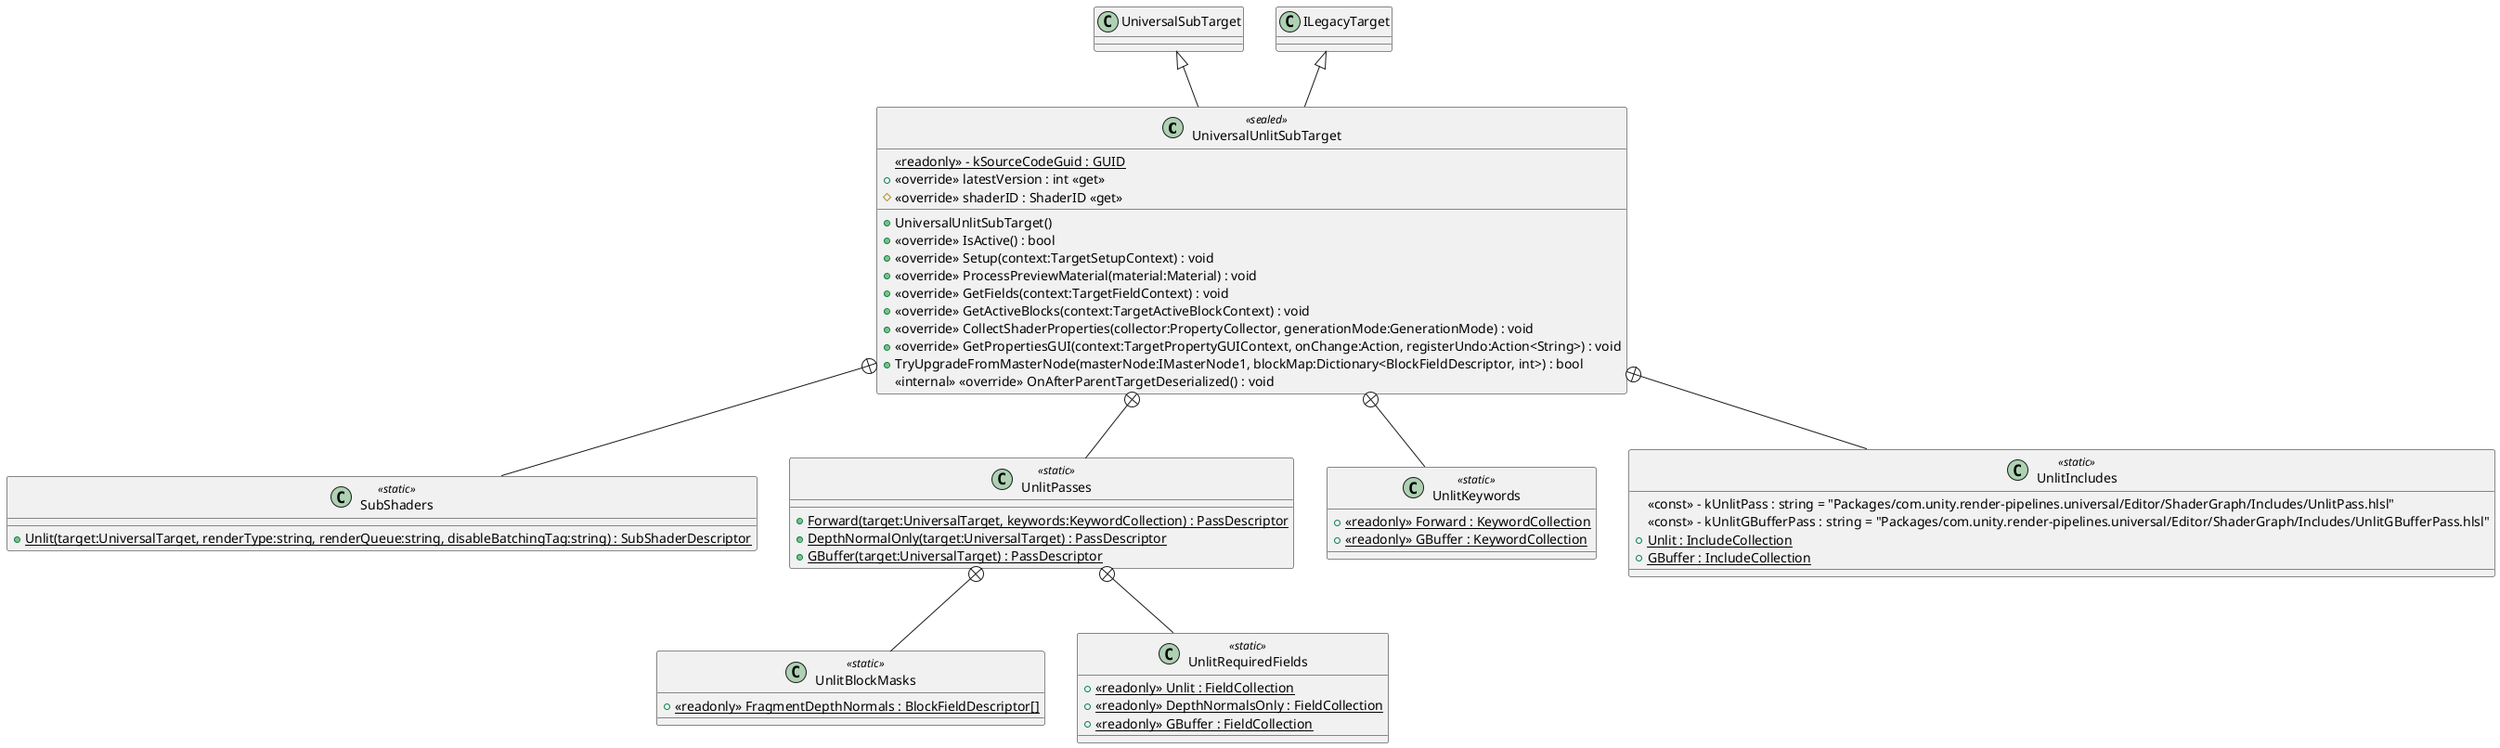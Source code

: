 @startuml
class UniversalUnlitSubTarget <<sealed>> {
    {static} <<readonly>> - kSourceCodeGuid : GUID
    + <<override>> latestVersion : int <<get>>
    + UniversalUnlitSubTarget()
    # <<override>> shaderID : ShaderID <<get>>
    + <<override>> IsActive() : bool
    + <<override>> Setup(context:TargetSetupContext) : void
    + <<override>> ProcessPreviewMaterial(material:Material) : void
    + <<override>> GetFields(context:TargetFieldContext) : void
    + <<override>> GetActiveBlocks(context:TargetActiveBlockContext) : void
    + <<override>> CollectShaderProperties(collector:PropertyCollector, generationMode:GenerationMode) : void
    + <<override>> GetPropertiesGUI(context:TargetPropertyGUIContext, onChange:Action, registerUndo:Action<String>) : void
    + TryUpgradeFromMasterNode(masterNode:IMasterNode1, blockMap:Dictionary<BlockFieldDescriptor, int>) : bool
    <<internal>> <<override>> OnAfterParentTargetDeserialized() : void
}
class SubShaders <<static>> {
    + {static} Unlit(target:UniversalTarget, renderType:string, renderQueue:string, disableBatchingTag:string) : SubShaderDescriptor
}
class UnlitPasses <<static>> {
    + {static} Forward(target:UniversalTarget, keywords:KeywordCollection) : PassDescriptor
    + {static} DepthNormalOnly(target:UniversalTarget) : PassDescriptor
    + {static} GBuffer(target:UniversalTarget) : PassDescriptor
}
class UnlitKeywords <<static>> {
    + {static} <<readonly>> Forward : KeywordCollection
    + {static} <<readonly>> GBuffer : KeywordCollection
}
class UnlitIncludes <<static>> {
    <<const>> - kUnlitPass : string = "Packages/com.unity.render-pipelines.universal/Editor/ShaderGraph/Includes/UnlitPass.hlsl"
    <<const>> - kUnlitGBufferPass : string = "Packages/com.unity.render-pipelines.universal/Editor/ShaderGraph/Includes/UnlitGBufferPass.hlsl"
    + {static} Unlit : IncludeCollection
    + {static} GBuffer : IncludeCollection
}
class UnlitBlockMasks <<static>> {
    + {static} <<readonly>> FragmentDepthNormals : BlockFieldDescriptor[]
}
class UnlitRequiredFields <<static>> {
    + {static} <<readonly>> Unlit : FieldCollection
    + {static} <<readonly>> DepthNormalsOnly : FieldCollection
    + {static} <<readonly>> GBuffer : FieldCollection
}
UniversalSubTarget <|-- UniversalUnlitSubTarget
ILegacyTarget <|-- UniversalUnlitSubTarget
UniversalUnlitSubTarget +-- SubShaders
UniversalUnlitSubTarget +-- UnlitPasses
UniversalUnlitSubTarget +-- UnlitKeywords
UniversalUnlitSubTarget +-- UnlitIncludes
UnlitPasses +-- UnlitBlockMasks
UnlitPasses +-- UnlitRequiredFields
@enduml
